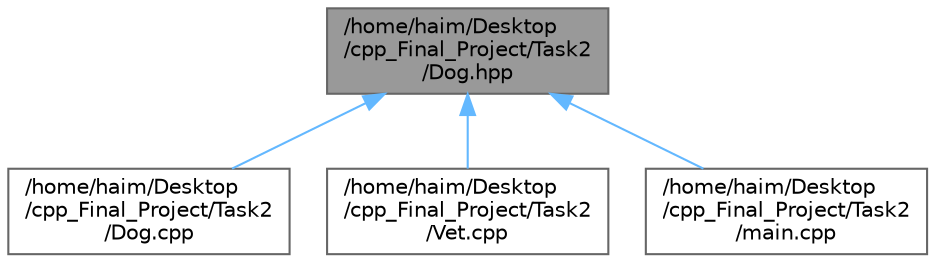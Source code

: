 digraph "/home/haim/Desktop/cpp_Final_Project/Task2/Dog.hpp"
{
 // LATEX_PDF_SIZE
  bgcolor="transparent";
  edge [fontname=Helvetica,fontsize=10,labelfontname=Helvetica,labelfontsize=10];
  node [fontname=Helvetica,fontsize=10,shape=box,height=0.2,width=0.4];
  Node1 [id="Node000001",label="/home/haim/Desktop\l/cpp_Final_Project/Task2\l/Dog.hpp",height=0.2,width=0.4,color="gray40", fillcolor="grey60", style="filled", fontcolor="black",tooltip=" "];
  Node1 -> Node2 [id="edge1_Node000001_Node000002",dir="back",color="steelblue1",style="solid",tooltip=" "];
  Node2 [id="Node000002",label="/home/haim/Desktop\l/cpp_Final_Project/Task2\l/Dog.cpp",height=0.2,width=0.4,color="grey40", fillcolor="white", style="filled",URL="$Dog_8cpp.html",tooltip=" "];
  Node1 -> Node3 [id="edge2_Node000001_Node000003",dir="back",color="steelblue1",style="solid",tooltip=" "];
  Node3 [id="Node000003",label="/home/haim/Desktop\l/cpp_Final_Project/Task2\l/Vet.cpp",height=0.2,width=0.4,color="grey40", fillcolor="white", style="filled",URL="$Vet_8cpp.html",tooltip=" "];
  Node1 -> Node4 [id="edge3_Node000001_Node000004",dir="back",color="steelblue1",style="solid",tooltip=" "];
  Node4 [id="Node000004",label="/home/haim/Desktop\l/cpp_Final_Project/Task2\l/main.cpp",height=0.2,width=0.4,color="grey40", fillcolor="white", style="filled",URL="$Task2_2main_8cpp.html",tooltip=" "];
}
